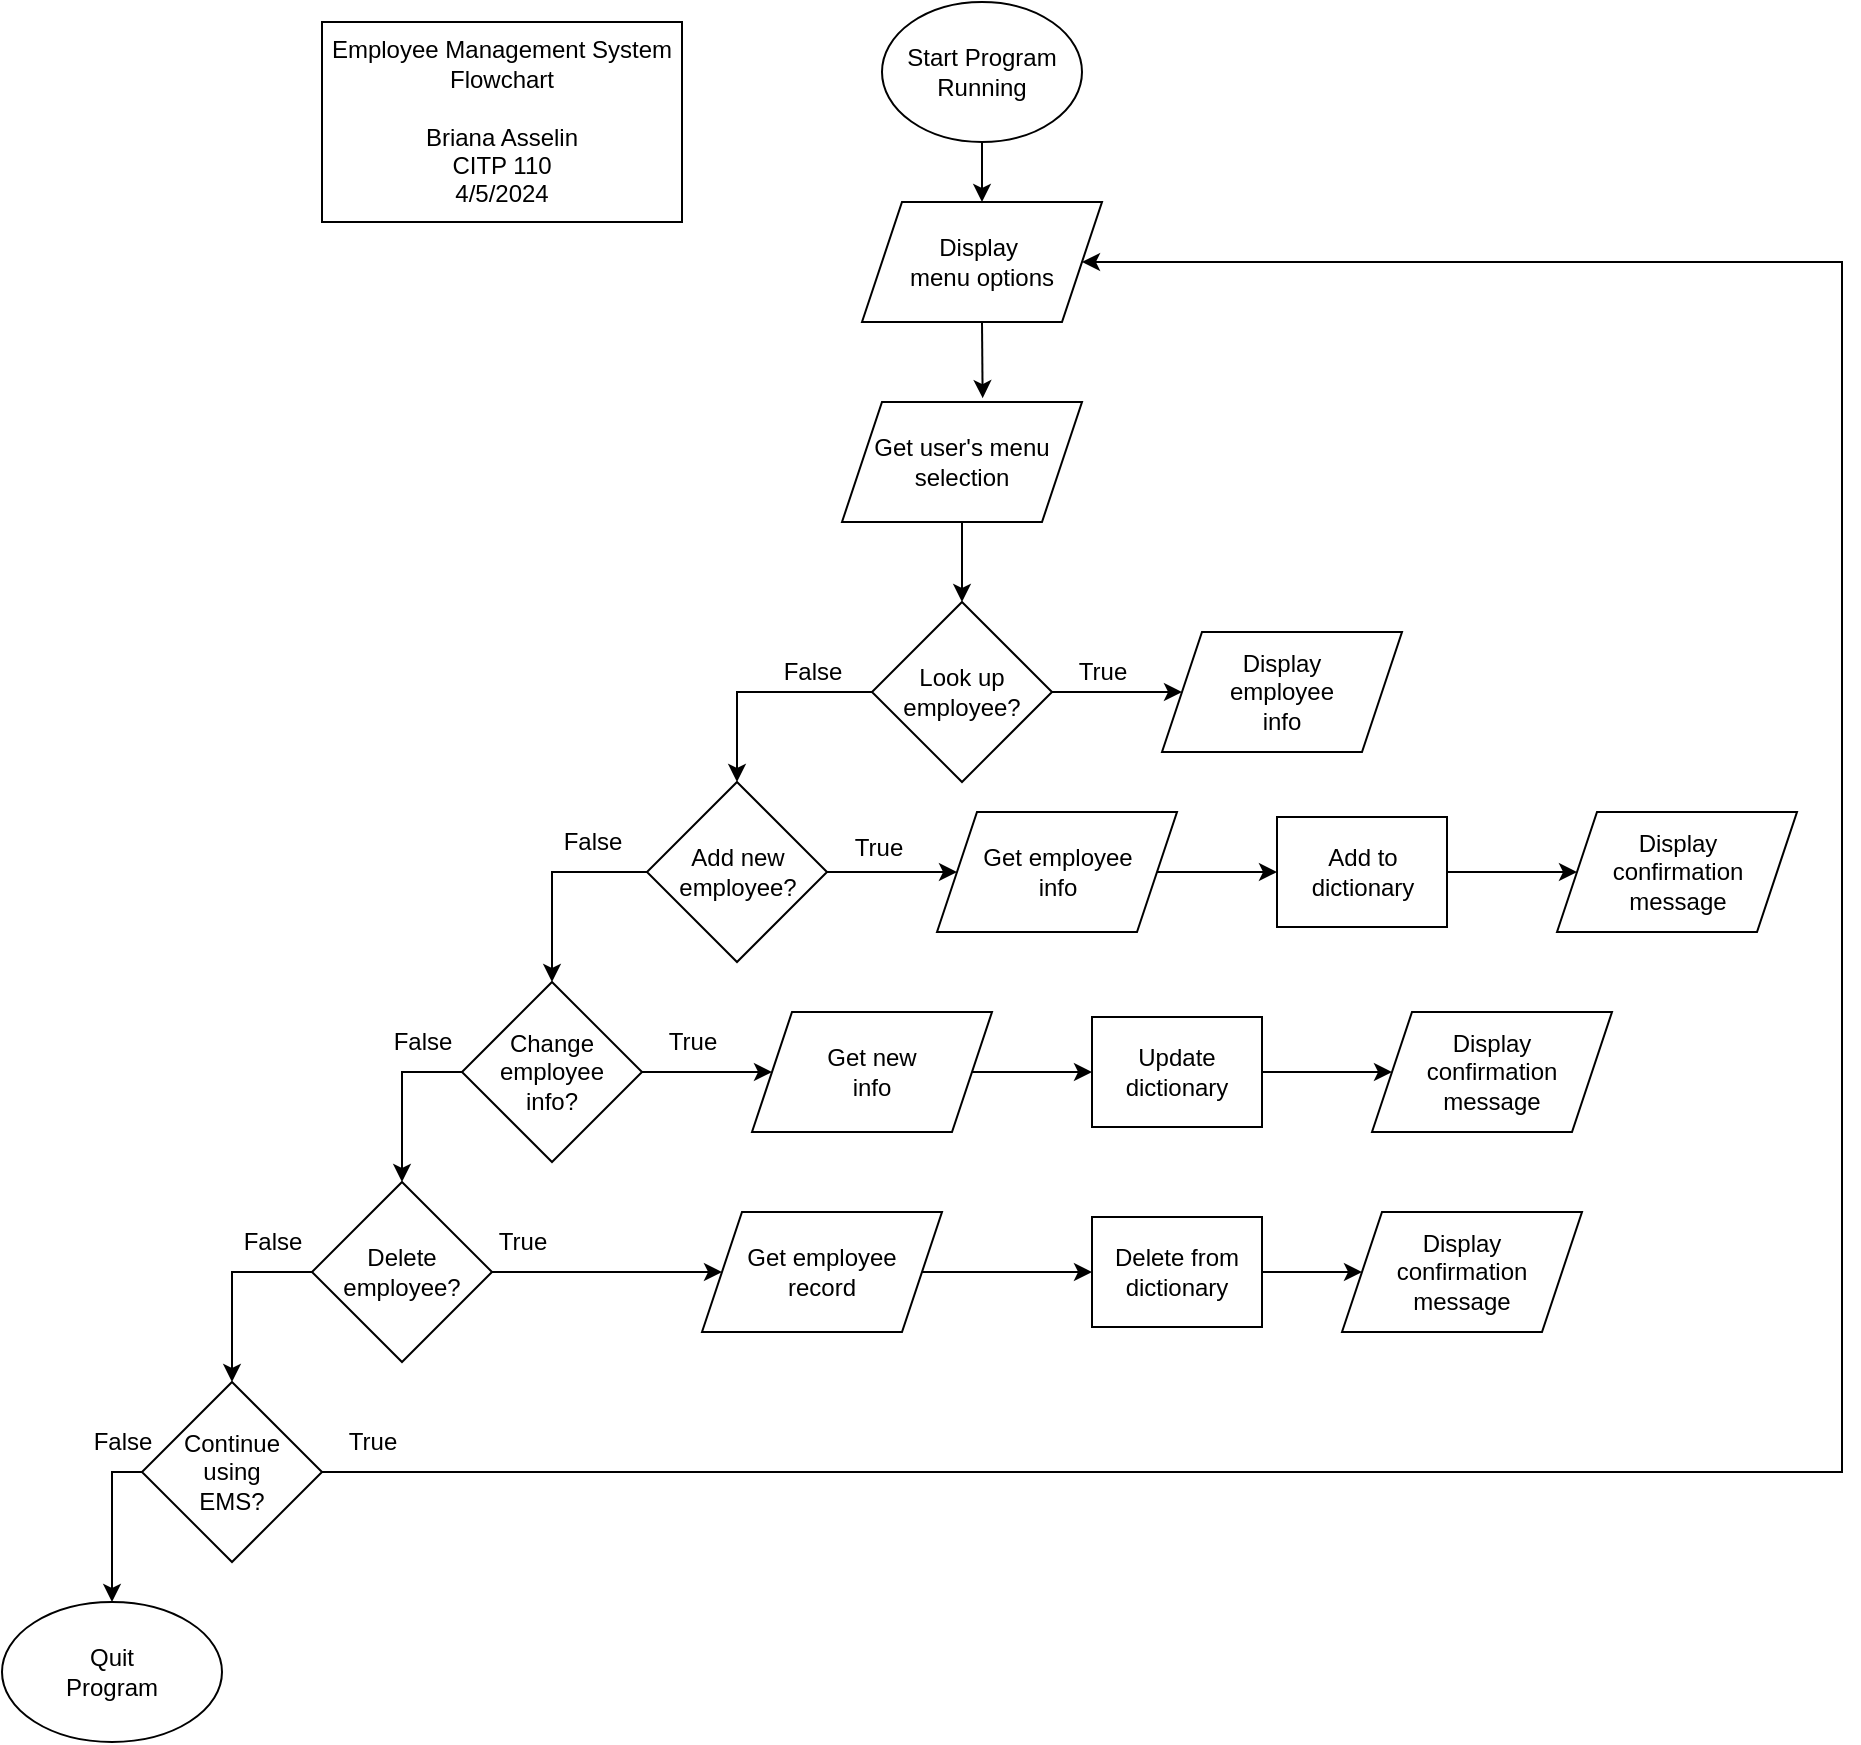 <mxfile version="24.2.2" type="github">
  <diagram id="C5RBs43oDa-KdzZeNtuy" name="Page-1">
    <mxGraphModel dx="1039" dy="568" grid="1" gridSize="10" guides="1" tooltips="1" connect="1" arrows="1" fold="1" page="1" pageScale="1" pageWidth="827" pageHeight="1169" math="0" shadow="0">
      <root>
        <mxCell id="WIyWlLk6GJQsqaUBKTNV-0" />
        <mxCell id="WIyWlLk6GJQsqaUBKTNV-1" parent="WIyWlLk6GJQsqaUBKTNV-0" />
        <mxCell id="VcVRGUTHm5neMzCTnZ2S-0" value="Start Program Running" style="ellipse;whiteSpace=wrap;html=1;" vertex="1" parent="WIyWlLk6GJQsqaUBKTNV-1">
          <mxGeometry x="450" y="40" width="100" height="70" as="geometry" />
        </mxCell>
        <mxCell id="VcVRGUTHm5neMzCTnZ2S-1" value="" style="endArrow=classic;html=1;rounded=0;exitX=0.5;exitY=1;exitDx=0;exitDy=0;" edge="1" parent="WIyWlLk6GJQsqaUBKTNV-1" source="VcVRGUTHm5neMzCTnZ2S-0" target="VcVRGUTHm5neMzCTnZ2S-3">
          <mxGeometry width="50" height="50" relative="1" as="geometry">
            <mxPoint x="500" y="370" as="sourcePoint" />
            <mxPoint x="500" y="140" as="targetPoint" />
          </mxGeometry>
        </mxCell>
        <mxCell id="VcVRGUTHm5neMzCTnZ2S-2" value="Quit&lt;div&gt;Program&lt;/div&gt;" style="ellipse;whiteSpace=wrap;html=1;" vertex="1" parent="WIyWlLk6GJQsqaUBKTNV-1">
          <mxGeometry x="10" y="840" width="110" height="70" as="geometry" />
        </mxCell>
        <mxCell id="VcVRGUTHm5neMzCTnZ2S-3" value="Display&amp;nbsp;&lt;div&gt;menu options&lt;/div&gt;" style="shape=parallelogram;perimeter=parallelogramPerimeter;whiteSpace=wrap;html=1;fixedSize=1;" vertex="1" parent="WIyWlLk6GJQsqaUBKTNV-1">
          <mxGeometry x="440" y="140" width="120" height="60" as="geometry" />
        </mxCell>
        <mxCell id="VcVRGUTHm5neMzCTnZ2S-6" value="Get user&#39;s menu selection" style="shape=parallelogram;perimeter=parallelogramPerimeter;whiteSpace=wrap;html=1;fixedSize=1;" vertex="1" parent="WIyWlLk6GJQsqaUBKTNV-1">
          <mxGeometry x="430" y="240" width="120" height="60" as="geometry" />
        </mxCell>
        <mxCell id="VcVRGUTHm5neMzCTnZ2S-7" value="" style="endArrow=classic;html=1;rounded=0;entryX=0.586;entryY=-0.032;entryDx=0;entryDy=0;exitX=0.5;exitY=1;exitDx=0;exitDy=0;entryPerimeter=0;" edge="1" parent="WIyWlLk6GJQsqaUBKTNV-1" source="VcVRGUTHm5neMzCTnZ2S-3" target="VcVRGUTHm5neMzCTnZ2S-6">
          <mxGeometry width="50" height="50" relative="1" as="geometry">
            <mxPoint x="490" y="200" as="sourcePoint" />
            <mxPoint x="610" y="350" as="targetPoint" />
          </mxGeometry>
        </mxCell>
        <mxCell id="VcVRGUTHm5neMzCTnZ2S-8" value="" style="edgeStyle=orthogonalEdgeStyle;rounded=0;orthogonalLoop=1;jettySize=auto;html=1;entryX=0;entryY=0.5;entryDx=0;entryDy=0;" edge="1" parent="WIyWlLk6GJQsqaUBKTNV-1" source="VcVRGUTHm5neMzCTnZ2S-10" target="VcVRGUTHm5neMzCTnZ2S-28">
          <mxGeometry relative="1" as="geometry">
            <mxPoint x="590" y="385" as="targetPoint" />
          </mxGeometry>
        </mxCell>
        <mxCell id="VcVRGUTHm5neMzCTnZ2S-9" value="" style="edgeStyle=orthogonalEdgeStyle;rounded=0;orthogonalLoop=1;jettySize=auto;html=1;entryX=0.5;entryY=0;entryDx=0;entryDy=0;" edge="1" parent="WIyWlLk6GJQsqaUBKTNV-1" source="VcVRGUTHm5neMzCTnZ2S-10" target="VcVRGUTHm5neMzCTnZ2S-35">
          <mxGeometry relative="1" as="geometry">
            <mxPoint x="380" y="385" as="targetPoint" />
          </mxGeometry>
        </mxCell>
        <mxCell id="VcVRGUTHm5neMzCTnZ2S-10" value="Look up employee?" style="rhombus;whiteSpace=wrap;html=1;" vertex="1" parent="WIyWlLk6GJQsqaUBKTNV-1">
          <mxGeometry x="445" y="340" width="90" height="90" as="geometry" />
        </mxCell>
        <mxCell id="VcVRGUTHm5neMzCTnZ2S-11" value="True" style="text;html=1;align=center;verticalAlign=middle;resizable=0;points=[];autosize=1;strokeColor=none;fillColor=none;" vertex="1" parent="WIyWlLk6GJQsqaUBKTNV-1">
          <mxGeometry x="535" y="360" width="50" height="30" as="geometry" />
        </mxCell>
        <mxCell id="VcVRGUTHm5neMzCTnZ2S-12" value="False" style="text;html=1;align=center;verticalAlign=middle;resizable=0;points=[];autosize=1;strokeColor=none;fillColor=none;" vertex="1" parent="WIyWlLk6GJQsqaUBKTNV-1">
          <mxGeometry x="390" y="360" width="50" height="30" as="geometry" />
        </mxCell>
        <mxCell id="VcVRGUTHm5neMzCTnZ2S-13" value="" style="endArrow=classic;html=1;rounded=0;exitX=0.5;exitY=1;exitDx=0;exitDy=0;entryX=0.5;entryY=0;entryDx=0;entryDy=0;" edge="1" parent="WIyWlLk6GJQsqaUBKTNV-1" source="VcVRGUTHm5neMzCTnZ2S-6" target="VcVRGUTHm5neMzCTnZ2S-10">
          <mxGeometry width="50" height="50" relative="1" as="geometry">
            <mxPoint x="500" y="570" as="sourcePoint" />
            <mxPoint x="550" y="520" as="targetPoint" />
          </mxGeometry>
        </mxCell>
        <mxCell id="VcVRGUTHm5neMzCTnZ2S-26" value="Employee Management System&lt;div&gt;Flowchart&lt;div&gt;&lt;br&gt;&lt;/div&gt;&lt;div&gt;Briana Asselin&lt;/div&gt;&lt;div&gt;CITP 110&lt;/div&gt;&lt;/div&gt;&lt;div&gt;4/5/2024&lt;/div&gt;" style="rounded=0;whiteSpace=wrap;html=1;" vertex="1" parent="WIyWlLk6GJQsqaUBKTNV-1">
          <mxGeometry x="170" y="50" width="180" height="100" as="geometry" />
        </mxCell>
        <mxCell id="VcVRGUTHm5neMzCTnZ2S-28" value="Display&lt;div&gt;employee&lt;/div&gt;&lt;div&gt;info&lt;/div&gt;" style="shape=parallelogram;perimeter=parallelogramPerimeter;whiteSpace=wrap;html=1;fixedSize=1;" vertex="1" parent="WIyWlLk6GJQsqaUBKTNV-1">
          <mxGeometry x="590" y="355" width="120" height="60" as="geometry" />
        </mxCell>
        <mxCell id="VcVRGUTHm5neMzCTnZ2S-33" value="" style="edgeStyle=orthogonalEdgeStyle;rounded=0;orthogonalLoop=1;jettySize=auto;html=1;entryX=0;entryY=0.5;entryDx=0;entryDy=0;" edge="1" parent="WIyWlLk6GJQsqaUBKTNV-1" source="VcVRGUTHm5neMzCTnZ2S-35" target="VcVRGUTHm5neMzCTnZ2S-40">
          <mxGeometry relative="1" as="geometry">
            <mxPoint x="447.5" y="422.5" as="targetPoint" />
          </mxGeometry>
        </mxCell>
        <mxCell id="VcVRGUTHm5neMzCTnZ2S-34" value="" style="edgeStyle=orthogonalEdgeStyle;rounded=0;orthogonalLoop=1;jettySize=auto;html=1;entryX=0.5;entryY=0;entryDx=0;entryDy=0;" edge="1" parent="WIyWlLk6GJQsqaUBKTNV-1" source="VcVRGUTHm5neMzCTnZ2S-35" target="VcVRGUTHm5neMzCTnZ2S-46">
          <mxGeometry relative="1" as="geometry">
            <mxPoint x="280" y="570" as="targetPoint" />
          </mxGeometry>
        </mxCell>
        <mxCell id="VcVRGUTHm5neMzCTnZ2S-35" value="Add&amp;nbsp;&lt;span style=&quot;background-color: initial;&quot;&gt;new&lt;/span&gt;&lt;div&gt;employee?&lt;/div&gt;" style="rhombus;whiteSpace=wrap;html=1;" vertex="1" parent="WIyWlLk6GJQsqaUBKTNV-1">
          <mxGeometry x="332.5" y="430" width="90" height="90" as="geometry" />
        </mxCell>
        <mxCell id="VcVRGUTHm5neMzCTnZ2S-36" value="True" style="text;html=1;align=center;verticalAlign=middle;resizable=0;points=[];autosize=1;strokeColor=none;fillColor=none;" vertex="1" parent="WIyWlLk6GJQsqaUBKTNV-1">
          <mxGeometry x="422.5" y="447.5" width="50" height="30" as="geometry" />
        </mxCell>
        <mxCell id="VcVRGUTHm5neMzCTnZ2S-37" value="False" style="text;html=1;align=center;verticalAlign=middle;resizable=0;points=[];autosize=1;strokeColor=none;fillColor=none;" vertex="1" parent="WIyWlLk6GJQsqaUBKTNV-1">
          <mxGeometry x="280" y="445" width="50" height="30" as="geometry" />
        </mxCell>
        <mxCell id="VcVRGUTHm5neMzCTnZ2S-38" value="Display&lt;div&gt;confirmation&lt;/div&gt;&lt;div&gt;message&lt;/div&gt;" style="shape=parallelogram;perimeter=parallelogramPerimeter;whiteSpace=wrap;html=1;fixedSize=1;" vertex="1" parent="WIyWlLk6GJQsqaUBKTNV-1">
          <mxGeometry x="787.5" y="445" width="120" height="60" as="geometry" />
        </mxCell>
        <mxCell id="VcVRGUTHm5neMzCTnZ2S-39" value="Add to&lt;div&gt;dictionary&lt;/div&gt;" style="rounded=0;whiteSpace=wrap;html=1;" vertex="1" parent="WIyWlLk6GJQsqaUBKTNV-1">
          <mxGeometry x="647.5" y="447.5" width="85" height="55" as="geometry" />
        </mxCell>
        <mxCell id="VcVRGUTHm5neMzCTnZ2S-40" value="Get employee&lt;div&gt;info&lt;/div&gt;" style="shape=parallelogram;perimeter=parallelogramPerimeter;whiteSpace=wrap;html=1;fixedSize=1;" vertex="1" parent="WIyWlLk6GJQsqaUBKTNV-1">
          <mxGeometry x="477.5" y="445" width="120" height="60" as="geometry" />
        </mxCell>
        <mxCell id="VcVRGUTHm5neMzCTnZ2S-42" value="" style="endArrow=classic;html=1;rounded=0;exitX=1;exitY=0.5;exitDx=0;exitDy=0;entryX=0;entryY=0.5;entryDx=0;entryDy=0;" edge="1" parent="WIyWlLk6GJQsqaUBKTNV-1" source="VcVRGUTHm5neMzCTnZ2S-40" target="VcVRGUTHm5neMzCTnZ2S-39">
          <mxGeometry width="50" height="50" relative="1" as="geometry">
            <mxPoint x="387.5" y="492.5" as="sourcePoint" />
            <mxPoint x="617.5" y="552.5" as="targetPoint" />
          </mxGeometry>
        </mxCell>
        <mxCell id="VcVRGUTHm5neMzCTnZ2S-43" value="" style="endArrow=classic;html=1;rounded=0;exitX=1;exitY=0.5;exitDx=0;exitDy=0;entryX=0;entryY=0.5;entryDx=0;entryDy=0;" edge="1" parent="WIyWlLk6GJQsqaUBKTNV-1" source="VcVRGUTHm5neMzCTnZ2S-39" target="VcVRGUTHm5neMzCTnZ2S-38">
          <mxGeometry width="50" height="50" relative="1" as="geometry">
            <mxPoint x="597.5" y="485.5" as="sourcePoint" />
            <mxPoint x="657.5" y="485.5" as="targetPoint" />
          </mxGeometry>
        </mxCell>
        <mxCell id="VcVRGUTHm5neMzCTnZ2S-44" value="" style="edgeStyle=orthogonalEdgeStyle;rounded=0;orthogonalLoop=1;jettySize=auto;html=1;entryX=0;entryY=0.5;entryDx=0;entryDy=0;" edge="1" parent="WIyWlLk6GJQsqaUBKTNV-1" source="VcVRGUTHm5neMzCTnZ2S-46" target="VcVRGUTHm5neMzCTnZ2S-51">
          <mxGeometry relative="1" as="geometry">
            <mxPoint x="355" y="522.5" as="targetPoint" />
          </mxGeometry>
        </mxCell>
        <mxCell id="VcVRGUTHm5neMzCTnZ2S-45" value="" style="edgeStyle=orthogonalEdgeStyle;rounded=0;orthogonalLoop=1;jettySize=auto;html=1;entryX=0.5;entryY=0;entryDx=0;entryDy=0;exitX=1.094;exitY=1.082;exitDx=0;exitDy=0;exitPerimeter=0;" edge="1" parent="WIyWlLk6GJQsqaUBKTNV-1" source="VcVRGUTHm5neMzCTnZ2S-48" target="VcVRGUTHm5neMzCTnZ2S-56">
          <mxGeometry relative="1" as="geometry">
            <mxPoint x="188" y="670" as="targetPoint" />
            <Array as="points">
              <mxPoint x="245" y="575" />
              <mxPoint x="210" y="575" />
            </Array>
          </mxGeometry>
        </mxCell>
        <mxCell id="VcVRGUTHm5neMzCTnZ2S-46" value="Change&lt;div&gt;employee&lt;/div&gt;&lt;div&gt;info?&lt;/div&gt;" style="rhombus;whiteSpace=wrap;html=1;" vertex="1" parent="WIyWlLk6GJQsqaUBKTNV-1">
          <mxGeometry x="240" y="530" width="90" height="90" as="geometry" />
        </mxCell>
        <mxCell id="VcVRGUTHm5neMzCTnZ2S-47" value="True" style="text;html=1;align=center;verticalAlign=middle;resizable=0;points=[];autosize=1;strokeColor=none;fillColor=none;" vertex="1" parent="WIyWlLk6GJQsqaUBKTNV-1">
          <mxGeometry x="330" y="545" width="50" height="30" as="geometry" />
        </mxCell>
        <mxCell id="VcVRGUTHm5neMzCTnZ2S-48" value="False" style="text;html=1;align=center;verticalAlign=middle;resizable=0;points=[];autosize=1;strokeColor=none;fillColor=none;" vertex="1" parent="WIyWlLk6GJQsqaUBKTNV-1">
          <mxGeometry x="195" y="545" width="50" height="30" as="geometry" />
        </mxCell>
        <mxCell id="VcVRGUTHm5neMzCTnZ2S-49" value="Display&lt;div&gt;confirmation&lt;/div&gt;&lt;div&gt;message&lt;/div&gt;" style="shape=parallelogram;perimeter=parallelogramPerimeter;whiteSpace=wrap;html=1;fixedSize=1;" vertex="1" parent="WIyWlLk6GJQsqaUBKTNV-1">
          <mxGeometry x="695" y="545" width="120" height="60" as="geometry" />
        </mxCell>
        <mxCell id="VcVRGUTHm5neMzCTnZ2S-50" value="&lt;div&gt;Update&lt;/div&gt;&lt;div&gt;dictionary&lt;/div&gt;" style="rounded=0;whiteSpace=wrap;html=1;" vertex="1" parent="WIyWlLk6GJQsqaUBKTNV-1">
          <mxGeometry x="555" y="547.5" width="85" height="55" as="geometry" />
        </mxCell>
        <mxCell id="VcVRGUTHm5neMzCTnZ2S-51" value="Get new&lt;div&gt;info&lt;/div&gt;" style="shape=parallelogram;perimeter=parallelogramPerimeter;whiteSpace=wrap;html=1;fixedSize=1;" vertex="1" parent="WIyWlLk6GJQsqaUBKTNV-1">
          <mxGeometry x="385" y="545" width="120" height="60" as="geometry" />
        </mxCell>
        <mxCell id="VcVRGUTHm5neMzCTnZ2S-52" value="" style="endArrow=classic;html=1;rounded=0;exitX=1;exitY=0.5;exitDx=0;exitDy=0;entryX=0;entryY=0.5;entryDx=0;entryDy=0;" edge="1" parent="WIyWlLk6GJQsqaUBKTNV-1" source="VcVRGUTHm5neMzCTnZ2S-51" target="VcVRGUTHm5neMzCTnZ2S-50">
          <mxGeometry width="50" height="50" relative="1" as="geometry">
            <mxPoint x="295" y="592.5" as="sourcePoint" />
            <mxPoint x="525" y="652.5" as="targetPoint" />
          </mxGeometry>
        </mxCell>
        <mxCell id="VcVRGUTHm5neMzCTnZ2S-53" value="" style="endArrow=classic;html=1;rounded=0;exitX=1;exitY=0.5;exitDx=0;exitDy=0;entryX=0;entryY=0.5;entryDx=0;entryDy=0;" edge="1" parent="WIyWlLk6GJQsqaUBKTNV-1" source="VcVRGUTHm5neMzCTnZ2S-50" target="VcVRGUTHm5neMzCTnZ2S-49">
          <mxGeometry width="50" height="50" relative="1" as="geometry">
            <mxPoint x="505" y="585.5" as="sourcePoint" />
            <mxPoint x="565" y="585.5" as="targetPoint" />
          </mxGeometry>
        </mxCell>
        <mxCell id="VcVRGUTHm5neMzCTnZ2S-54" value="" style="edgeStyle=orthogonalEdgeStyle;rounded=0;orthogonalLoop=1;jettySize=auto;html=1;entryX=0;entryY=0.5;entryDx=0;entryDy=0;" edge="1" parent="WIyWlLk6GJQsqaUBKTNV-1" source="VcVRGUTHm5neMzCTnZ2S-56" target="VcVRGUTHm5neMzCTnZ2S-61">
          <mxGeometry relative="1" as="geometry">
            <mxPoint x="325" y="675" as="targetPoint" />
          </mxGeometry>
        </mxCell>
        <mxCell id="VcVRGUTHm5neMzCTnZ2S-56" value="Delete&lt;div&gt;employee?&lt;/div&gt;" style="rhombus;whiteSpace=wrap;html=1;" vertex="1" parent="WIyWlLk6GJQsqaUBKTNV-1">
          <mxGeometry x="165" y="630" width="90" height="90" as="geometry" />
        </mxCell>
        <mxCell id="VcVRGUTHm5neMzCTnZ2S-57" value="True" style="text;html=1;align=center;verticalAlign=middle;resizable=0;points=[];autosize=1;strokeColor=none;fillColor=none;" vertex="1" parent="WIyWlLk6GJQsqaUBKTNV-1">
          <mxGeometry x="245" y="645" width="50" height="30" as="geometry" />
        </mxCell>
        <mxCell id="VcVRGUTHm5neMzCTnZ2S-58" value="False" style="text;html=1;align=center;verticalAlign=middle;resizable=0;points=[];autosize=1;strokeColor=none;fillColor=none;" vertex="1" parent="WIyWlLk6GJQsqaUBKTNV-1">
          <mxGeometry x="120" y="645" width="50" height="30" as="geometry" />
        </mxCell>
        <mxCell id="VcVRGUTHm5neMzCTnZ2S-59" value="Display&lt;div&gt;confirmation&lt;/div&gt;&lt;div&gt;message&lt;/div&gt;" style="shape=parallelogram;perimeter=parallelogramPerimeter;whiteSpace=wrap;html=1;fixedSize=1;" vertex="1" parent="WIyWlLk6GJQsqaUBKTNV-1">
          <mxGeometry x="680" y="645" width="120" height="60" as="geometry" />
        </mxCell>
        <mxCell id="VcVRGUTHm5neMzCTnZ2S-60" value="Delete from&lt;div&gt;dictionary&lt;/div&gt;" style="rounded=0;whiteSpace=wrap;html=1;" vertex="1" parent="WIyWlLk6GJQsqaUBKTNV-1">
          <mxGeometry x="555" y="647.5" width="85" height="55" as="geometry" />
        </mxCell>
        <mxCell id="VcVRGUTHm5neMzCTnZ2S-61" value="Get employee&lt;div&gt;record&lt;/div&gt;" style="shape=parallelogram;perimeter=parallelogramPerimeter;whiteSpace=wrap;html=1;fixedSize=1;" vertex="1" parent="WIyWlLk6GJQsqaUBKTNV-1">
          <mxGeometry x="360" y="645" width="120" height="60" as="geometry" />
        </mxCell>
        <mxCell id="VcVRGUTHm5neMzCTnZ2S-62" value="" style="endArrow=classic;html=1;rounded=0;exitX=1;exitY=0.5;exitDx=0;exitDy=0;entryX=0;entryY=0.5;entryDx=0;entryDy=0;" edge="1" parent="WIyWlLk6GJQsqaUBKTNV-1" source="VcVRGUTHm5neMzCTnZ2S-61" target="VcVRGUTHm5neMzCTnZ2S-60">
          <mxGeometry width="50" height="50" relative="1" as="geometry">
            <mxPoint x="425" y="675" as="sourcePoint" />
            <mxPoint x="455" y="752.5" as="targetPoint" />
          </mxGeometry>
        </mxCell>
        <mxCell id="VcVRGUTHm5neMzCTnZ2S-63" value="" style="endArrow=classic;html=1;rounded=0;exitX=1;exitY=0.5;exitDx=0;exitDy=0;entryX=0;entryY=0.5;entryDx=0;entryDy=0;" edge="1" parent="WIyWlLk6GJQsqaUBKTNV-1" source="VcVRGUTHm5neMzCTnZ2S-60" target="VcVRGUTHm5neMzCTnZ2S-59">
          <mxGeometry width="50" height="50" relative="1" as="geometry">
            <mxPoint x="435" y="685.5" as="sourcePoint" />
            <mxPoint x="635" y="675" as="targetPoint" />
          </mxGeometry>
        </mxCell>
        <mxCell id="VcVRGUTHm5neMzCTnZ2S-64" value="" style="edgeStyle=orthogonalEdgeStyle;rounded=0;orthogonalLoop=1;jettySize=auto;html=1;entryX=1;entryY=0.5;entryDx=0;entryDy=0;exitX=1;exitY=0.5;exitDx=0;exitDy=0;" edge="1" parent="WIyWlLk6GJQsqaUBKTNV-1" source="VcVRGUTHm5neMzCTnZ2S-66" target="VcVRGUTHm5neMzCTnZ2S-3">
          <mxGeometry relative="1" as="geometry">
            <mxPoint x="950" y="280" as="targetPoint" />
            <Array as="points">
              <mxPoint x="930" y="775" />
              <mxPoint x="930" y="170" />
            </Array>
          </mxGeometry>
        </mxCell>
        <mxCell id="VcVRGUTHm5neMzCTnZ2S-66" value="Continue&lt;div&gt;using&lt;/div&gt;&lt;div&gt;EMS?&lt;/div&gt;" style="rhombus;whiteSpace=wrap;html=1;" vertex="1" parent="WIyWlLk6GJQsqaUBKTNV-1">
          <mxGeometry x="80" y="730" width="90" height="90" as="geometry" />
        </mxCell>
        <mxCell id="VcVRGUTHm5neMzCTnZ2S-67" value="True" style="text;html=1;align=center;verticalAlign=middle;resizable=0;points=[];autosize=1;strokeColor=none;fillColor=none;" vertex="1" parent="WIyWlLk6GJQsqaUBKTNV-1">
          <mxGeometry x="170" y="745" width="50" height="30" as="geometry" />
        </mxCell>
        <mxCell id="VcVRGUTHm5neMzCTnZ2S-68" value="False" style="text;html=1;align=center;verticalAlign=middle;resizable=0;points=[];autosize=1;strokeColor=none;fillColor=none;" vertex="1" parent="WIyWlLk6GJQsqaUBKTNV-1">
          <mxGeometry x="45" y="745" width="50" height="30" as="geometry" />
        </mxCell>
        <mxCell id="VcVRGUTHm5neMzCTnZ2S-69" value="" style="edgeStyle=orthogonalEdgeStyle;rounded=0;orthogonalLoop=1;jettySize=auto;html=1;entryX=0.5;entryY=0;entryDx=0;entryDy=0;exitX=0;exitY=0.5;exitDx=0;exitDy=0;" edge="1" parent="WIyWlLk6GJQsqaUBKTNV-1" source="VcVRGUTHm5neMzCTnZ2S-56" target="VcVRGUTHm5neMzCTnZ2S-66">
          <mxGeometry relative="1" as="geometry">
            <mxPoint x="200" y="640" as="targetPoint" />
            <mxPoint x="250" y="585" as="sourcePoint" />
            <Array as="points">
              <mxPoint x="125" y="675" />
            </Array>
          </mxGeometry>
        </mxCell>
        <mxCell id="VcVRGUTHm5neMzCTnZ2S-71" value="" style="edgeStyle=orthogonalEdgeStyle;rounded=0;orthogonalLoop=1;jettySize=auto;html=1;entryX=0.5;entryY=0;entryDx=0;entryDy=0;exitX=0;exitY=0.5;exitDx=0;exitDy=0;" edge="1" parent="WIyWlLk6GJQsqaUBKTNV-1" source="VcVRGUTHm5neMzCTnZ2S-66" target="VcVRGUTHm5neMzCTnZ2S-2">
          <mxGeometry relative="1" as="geometry">
            <mxPoint x="135" y="740" as="targetPoint" />
            <mxPoint x="175" y="685" as="sourcePoint" />
            <Array as="points">
              <mxPoint x="65" y="775" />
            </Array>
          </mxGeometry>
        </mxCell>
      </root>
    </mxGraphModel>
  </diagram>
</mxfile>
